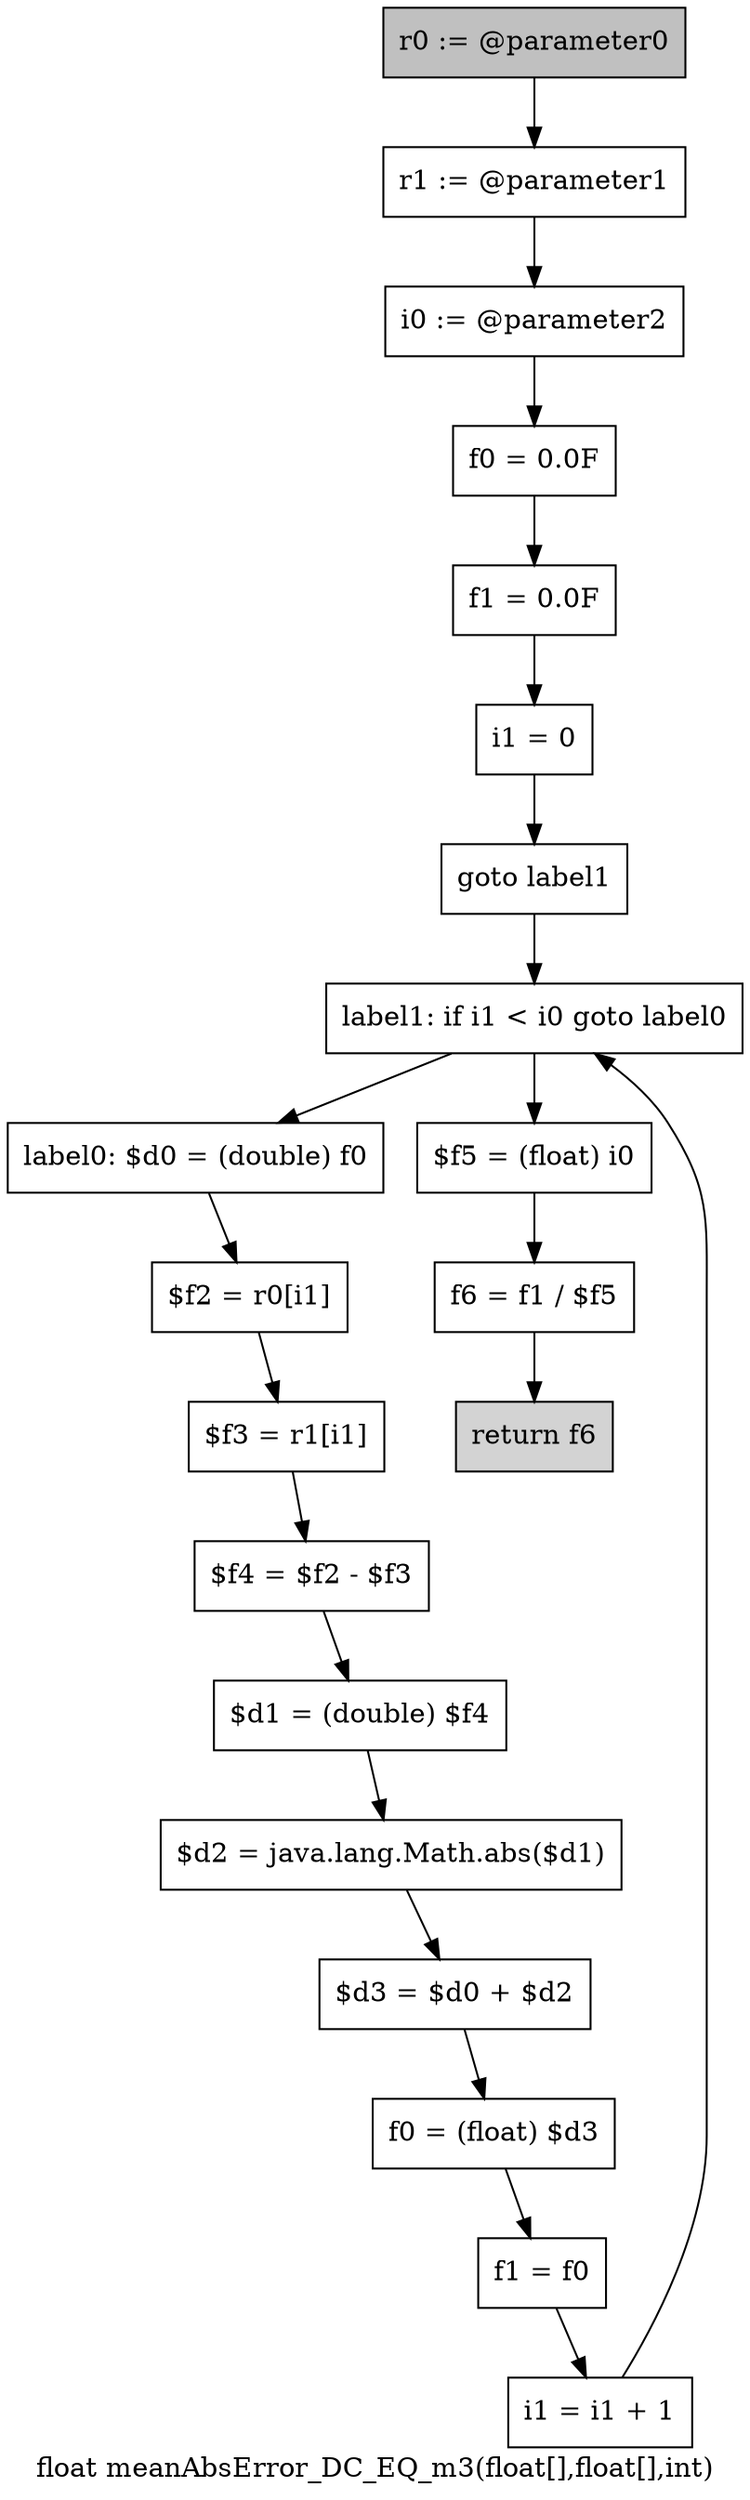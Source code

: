 digraph "float meanAbsError_DC_EQ_m3(float[],float[],int)" {
    label="float meanAbsError_DC_EQ_m3(float[],float[],int)";
    node [shape=box];
    "0" [style=filled,fillcolor=gray,label="r0 := @parameter0",];
    "1" [label="r1 := @parameter1",];
    "0"->"1";
    "2" [label="i0 := @parameter2",];
    "1"->"2";
    "3" [label="f0 = 0.0F",];
    "2"->"3";
    "4" [label="f1 = 0.0F",];
    "3"->"4";
    "5" [label="i1 = 0",];
    "4"->"5";
    "6" [label="goto label1",];
    "5"->"6";
    "17" [label="label1: if i1 < i0 goto label0",];
    "6"->"17";
    "7" [label="label0: $d0 = (double) f0",];
    "8" [label="$f2 = r0[i1]",];
    "7"->"8";
    "9" [label="$f3 = r1[i1]",];
    "8"->"9";
    "10" [label="$f4 = $f2 - $f3",];
    "9"->"10";
    "11" [label="$d1 = (double) $f4",];
    "10"->"11";
    "12" [label="$d2 = java.lang.Math.abs($d1)",];
    "11"->"12";
    "13" [label="$d3 = $d0 + $d2",];
    "12"->"13";
    "14" [label="f0 = (float) $d3",];
    "13"->"14";
    "15" [label="f1 = f0",];
    "14"->"15";
    "16" [label="i1 = i1 + 1",];
    "15"->"16";
    "16"->"17";
    "17"->"7";
    "18" [label="$f5 = (float) i0",];
    "17"->"18";
    "19" [label="f6 = f1 / $f5",];
    "18"->"19";
    "20" [style=filled,fillcolor=lightgray,label="return f6",];
    "19"->"20";
}
